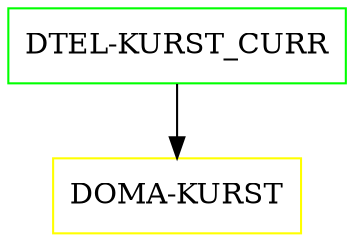digraph G {
  "DTEL-KURST_CURR" [shape=box,color=green];
  "DOMA-KURST" [shape=box,color=yellow,URL="./DOMA_KURST.html"];
  "DTEL-KURST_CURR" -> "DOMA-KURST";
}
